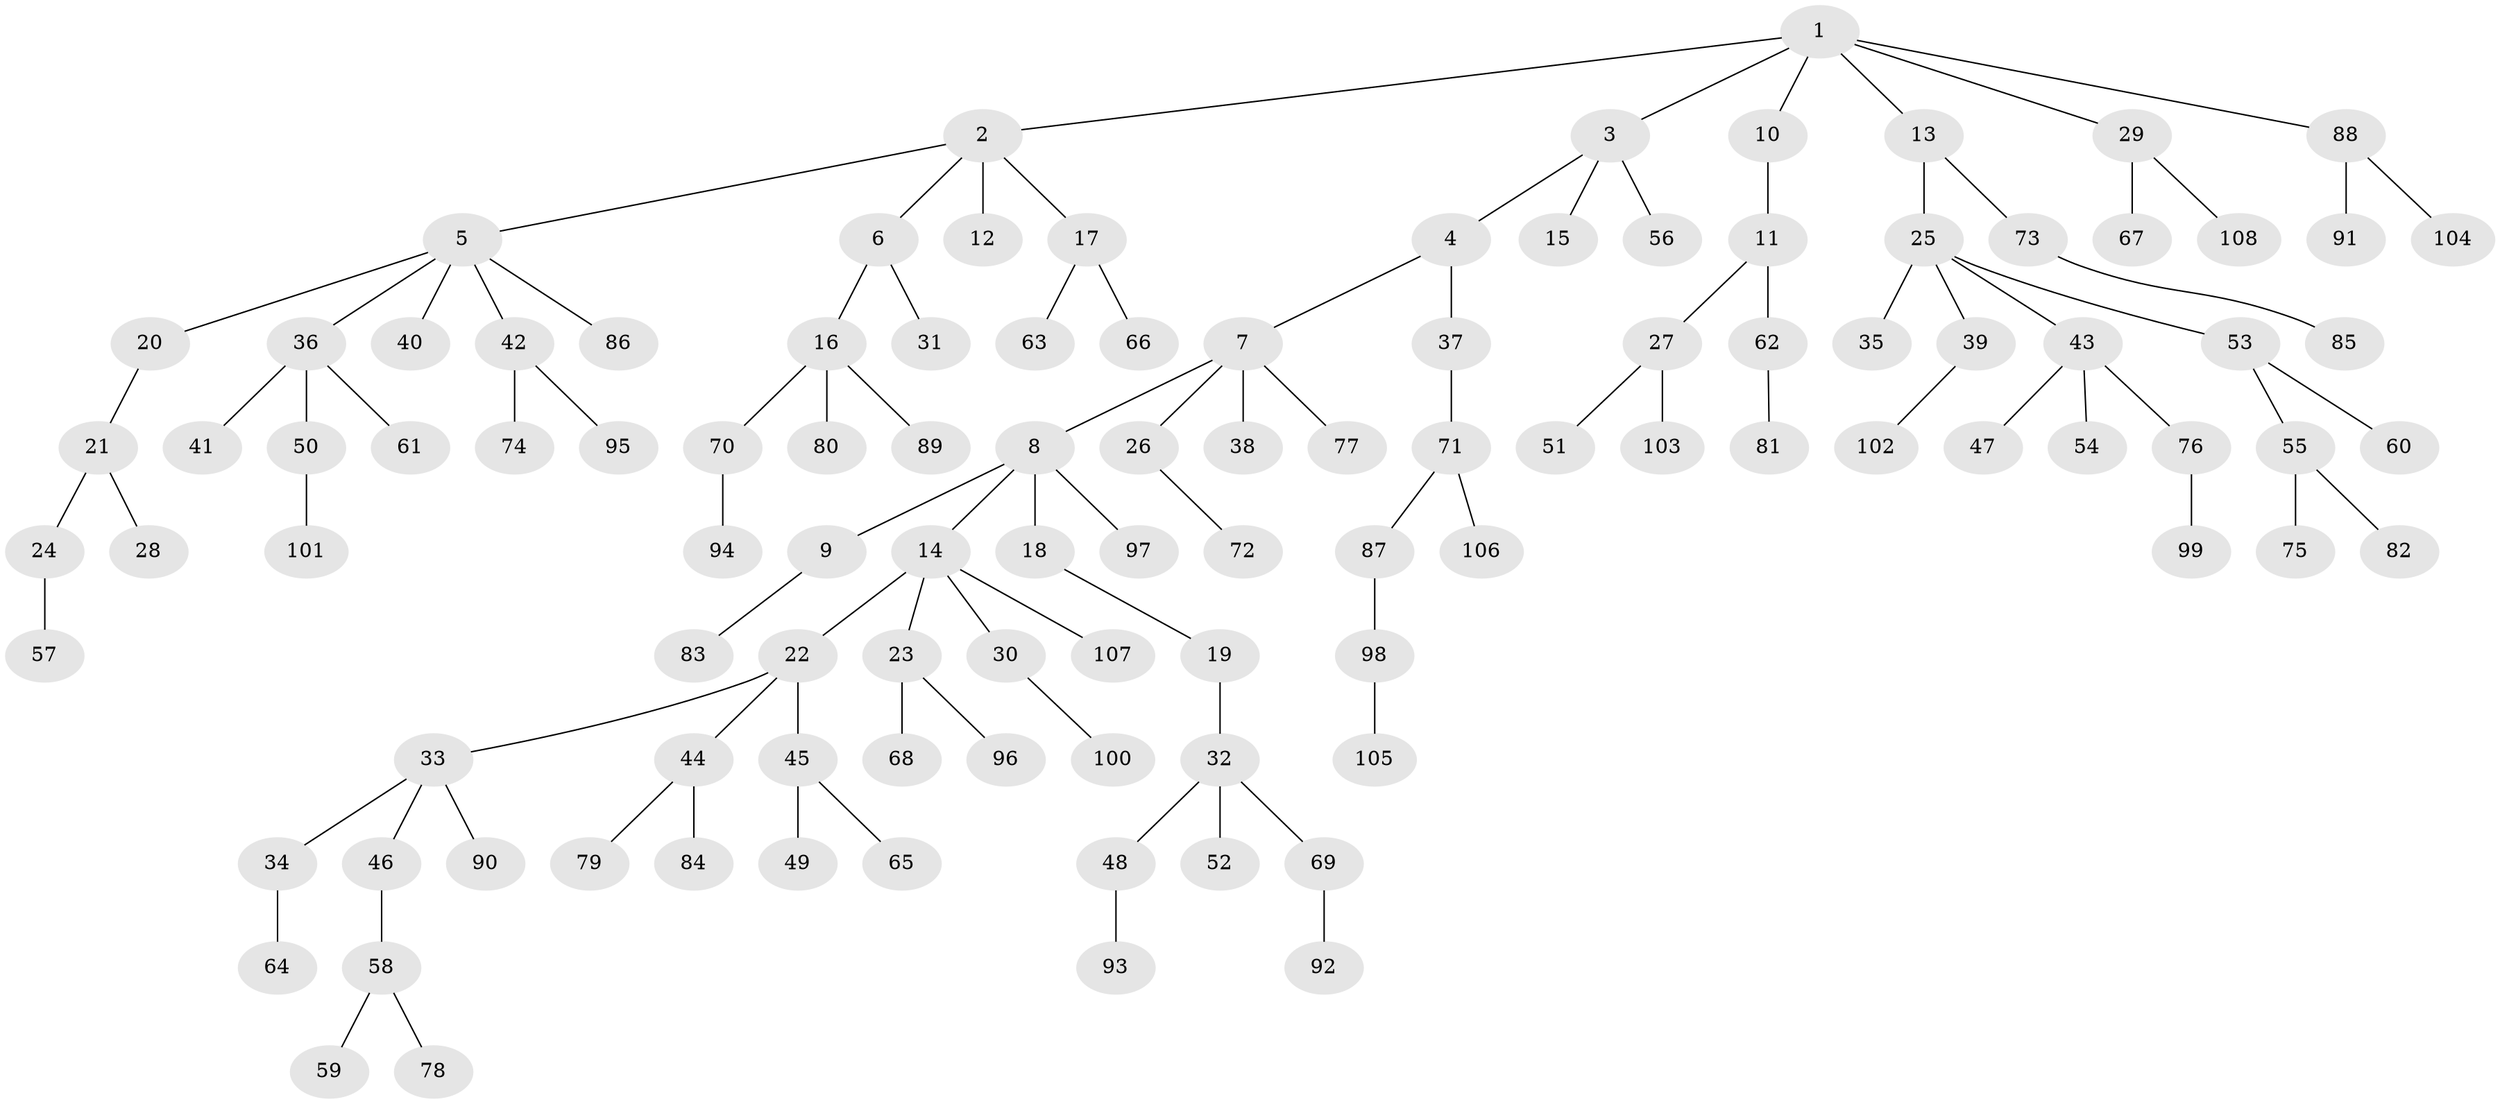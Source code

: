 // coarse degree distribution, {7: 0.04285714285714286, 4: 0.04285714285714286, 5: 0.02857142857142857, 6: 0.014285714285714285, 2: 0.17142857142857143, 3: 0.11428571428571428, 1: 0.5857142857142857}
// Generated by graph-tools (version 1.1) at 2025/24/03/03/25 07:24:07]
// undirected, 108 vertices, 107 edges
graph export_dot {
graph [start="1"]
  node [color=gray90,style=filled];
  1;
  2;
  3;
  4;
  5;
  6;
  7;
  8;
  9;
  10;
  11;
  12;
  13;
  14;
  15;
  16;
  17;
  18;
  19;
  20;
  21;
  22;
  23;
  24;
  25;
  26;
  27;
  28;
  29;
  30;
  31;
  32;
  33;
  34;
  35;
  36;
  37;
  38;
  39;
  40;
  41;
  42;
  43;
  44;
  45;
  46;
  47;
  48;
  49;
  50;
  51;
  52;
  53;
  54;
  55;
  56;
  57;
  58;
  59;
  60;
  61;
  62;
  63;
  64;
  65;
  66;
  67;
  68;
  69;
  70;
  71;
  72;
  73;
  74;
  75;
  76;
  77;
  78;
  79;
  80;
  81;
  82;
  83;
  84;
  85;
  86;
  87;
  88;
  89;
  90;
  91;
  92;
  93;
  94;
  95;
  96;
  97;
  98;
  99;
  100;
  101;
  102;
  103;
  104;
  105;
  106;
  107;
  108;
  1 -- 2;
  1 -- 3;
  1 -- 10;
  1 -- 13;
  1 -- 29;
  1 -- 88;
  2 -- 5;
  2 -- 6;
  2 -- 12;
  2 -- 17;
  3 -- 4;
  3 -- 15;
  3 -- 56;
  4 -- 7;
  4 -- 37;
  5 -- 20;
  5 -- 36;
  5 -- 40;
  5 -- 42;
  5 -- 86;
  6 -- 16;
  6 -- 31;
  7 -- 8;
  7 -- 26;
  7 -- 38;
  7 -- 77;
  8 -- 9;
  8 -- 14;
  8 -- 18;
  8 -- 97;
  9 -- 83;
  10 -- 11;
  11 -- 27;
  11 -- 62;
  13 -- 25;
  13 -- 73;
  14 -- 22;
  14 -- 23;
  14 -- 30;
  14 -- 107;
  16 -- 70;
  16 -- 80;
  16 -- 89;
  17 -- 63;
  17 -- 66;
  18 -- 19;
  19 -- 32;
  20 -- 21;
  21 -- 24;
  21 -- 28;
  22 -- 33;
  22 -- 44;
  22 -- 45;
  23 -- 68;
  23 -- 96;
  24 -- 57;
  25 -- 35;
  25 -- 39;
  25 -- 43;
  25 -- 53;
  26 -- 72;
  27 -- 51;
  27 -- 103;
  29 -- 67;
  29 -- 108;
  30 -- 100;
  32 -- 48;
  32 -- 52;
  32 -- 69;
  33 -- 34;
  33 -- 46;
  33 -- 90;
  34 -- 64;
  36 -- 41;
  36 -- 50;
  36 -- 61;
  37 -- 71;
  39 -- 102;
  42 -- 74;
  42 -- 95;
  43 -- 47;
  43 -- 54;
  43 -- 76;
  44 -- 79;
  44 -- 84;
  45 -- 49;
  45 -- 65;
  46 -- 58;
  48 -- 93;
  50 -- 101;
  53 -- 55;
  53 -- 60;
  55 -- 75;
  55 -- 82;
  58 -- 59;
  58 -- 78;
  62 -- 81;
  69 -- 92;
  70 -- 94;
  71 -- 87;
  71 -- 106;
  73 -- 85;
  76 -- 99;
  87 -- 98;
  88 -- 91;
  88 -- 104;
  98 -- 105;
}
